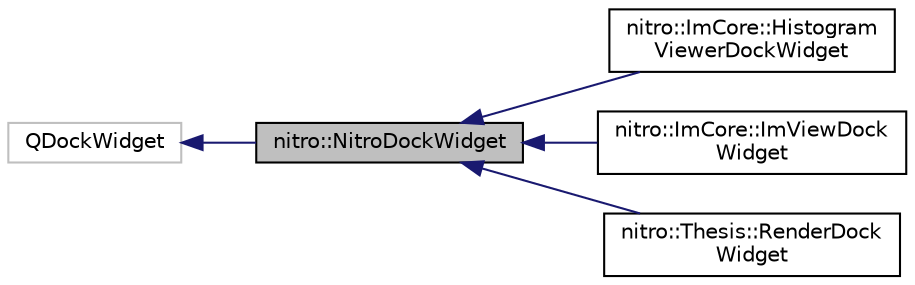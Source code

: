 digraph "nitro::NitroDockWidget"
{
 // LATEX_PDF_SIZE
  edge [fontname="Helvetica",fontsize="10",labelfontname="Helvetica",labelfontsize="10"];
  node [fontname="Helvetica",fontsize="10",shape=record];
  rankdir="LR";
  Node1 [label="nitro::NitroDockWidget",height=0.2,width=0.4,color="black", fillcolor="grey75", style="filled", fontcolor="black",tooltip="Dock widget used for custom GUI widgets. Provides basic functionality for constructing a (consistent)..."];
  Node2 -> Node1 [dir="back",color="midnightblue",fontsize="10",style="solid",fontname="Helvetica"];
  Node2 [label="QDockWidget",height=0.2,width=0.4,color="grey75", fillcolor="white", style="filled",tooltip=" "];
  Node1 -> Node3 [dir="back",color="midnightblue",fontsize="10",style="solid",fontname="Helvetica"];
  Node3 [label="nitro::ImCore::Histogram\lViewerDockWidget",height=0.2,width=0.4,color="black", fillcolor="white", style="filled",URL="$d7/dc4/classnitro_1_1ImCore_1_1HistogramViewerDockWidget.html",tooltip=" "];
  Node1 -> Node4 [dir="back",color="midnightblue",fontsize="10",style="solid",fontname="Helvetica"];
  Node4 [label="nitro::ImCore::ImViewDock\lWidget",height=0.2,width=0.4,color="black", fillcolor="white", style="filled",URL="$d8/d91/classnitro_1_1ImCore_1_1ImViewDockWidget.html",tooltip=" "];
  Node1 -> Node5 [dir="back",color="midnightblue",fontsize="10",style="solid",fontname="Helvetica"];
  Node5 [label="nitro::Thesis::RenderDock\lWidget",height=0.2,width=0.4,color="black", fillcolor="white", style="filled",URL="$d7/d2b/classnitro_1_1Thesis_1_1RenderDockWidget.html",tooltip=" "];
}
